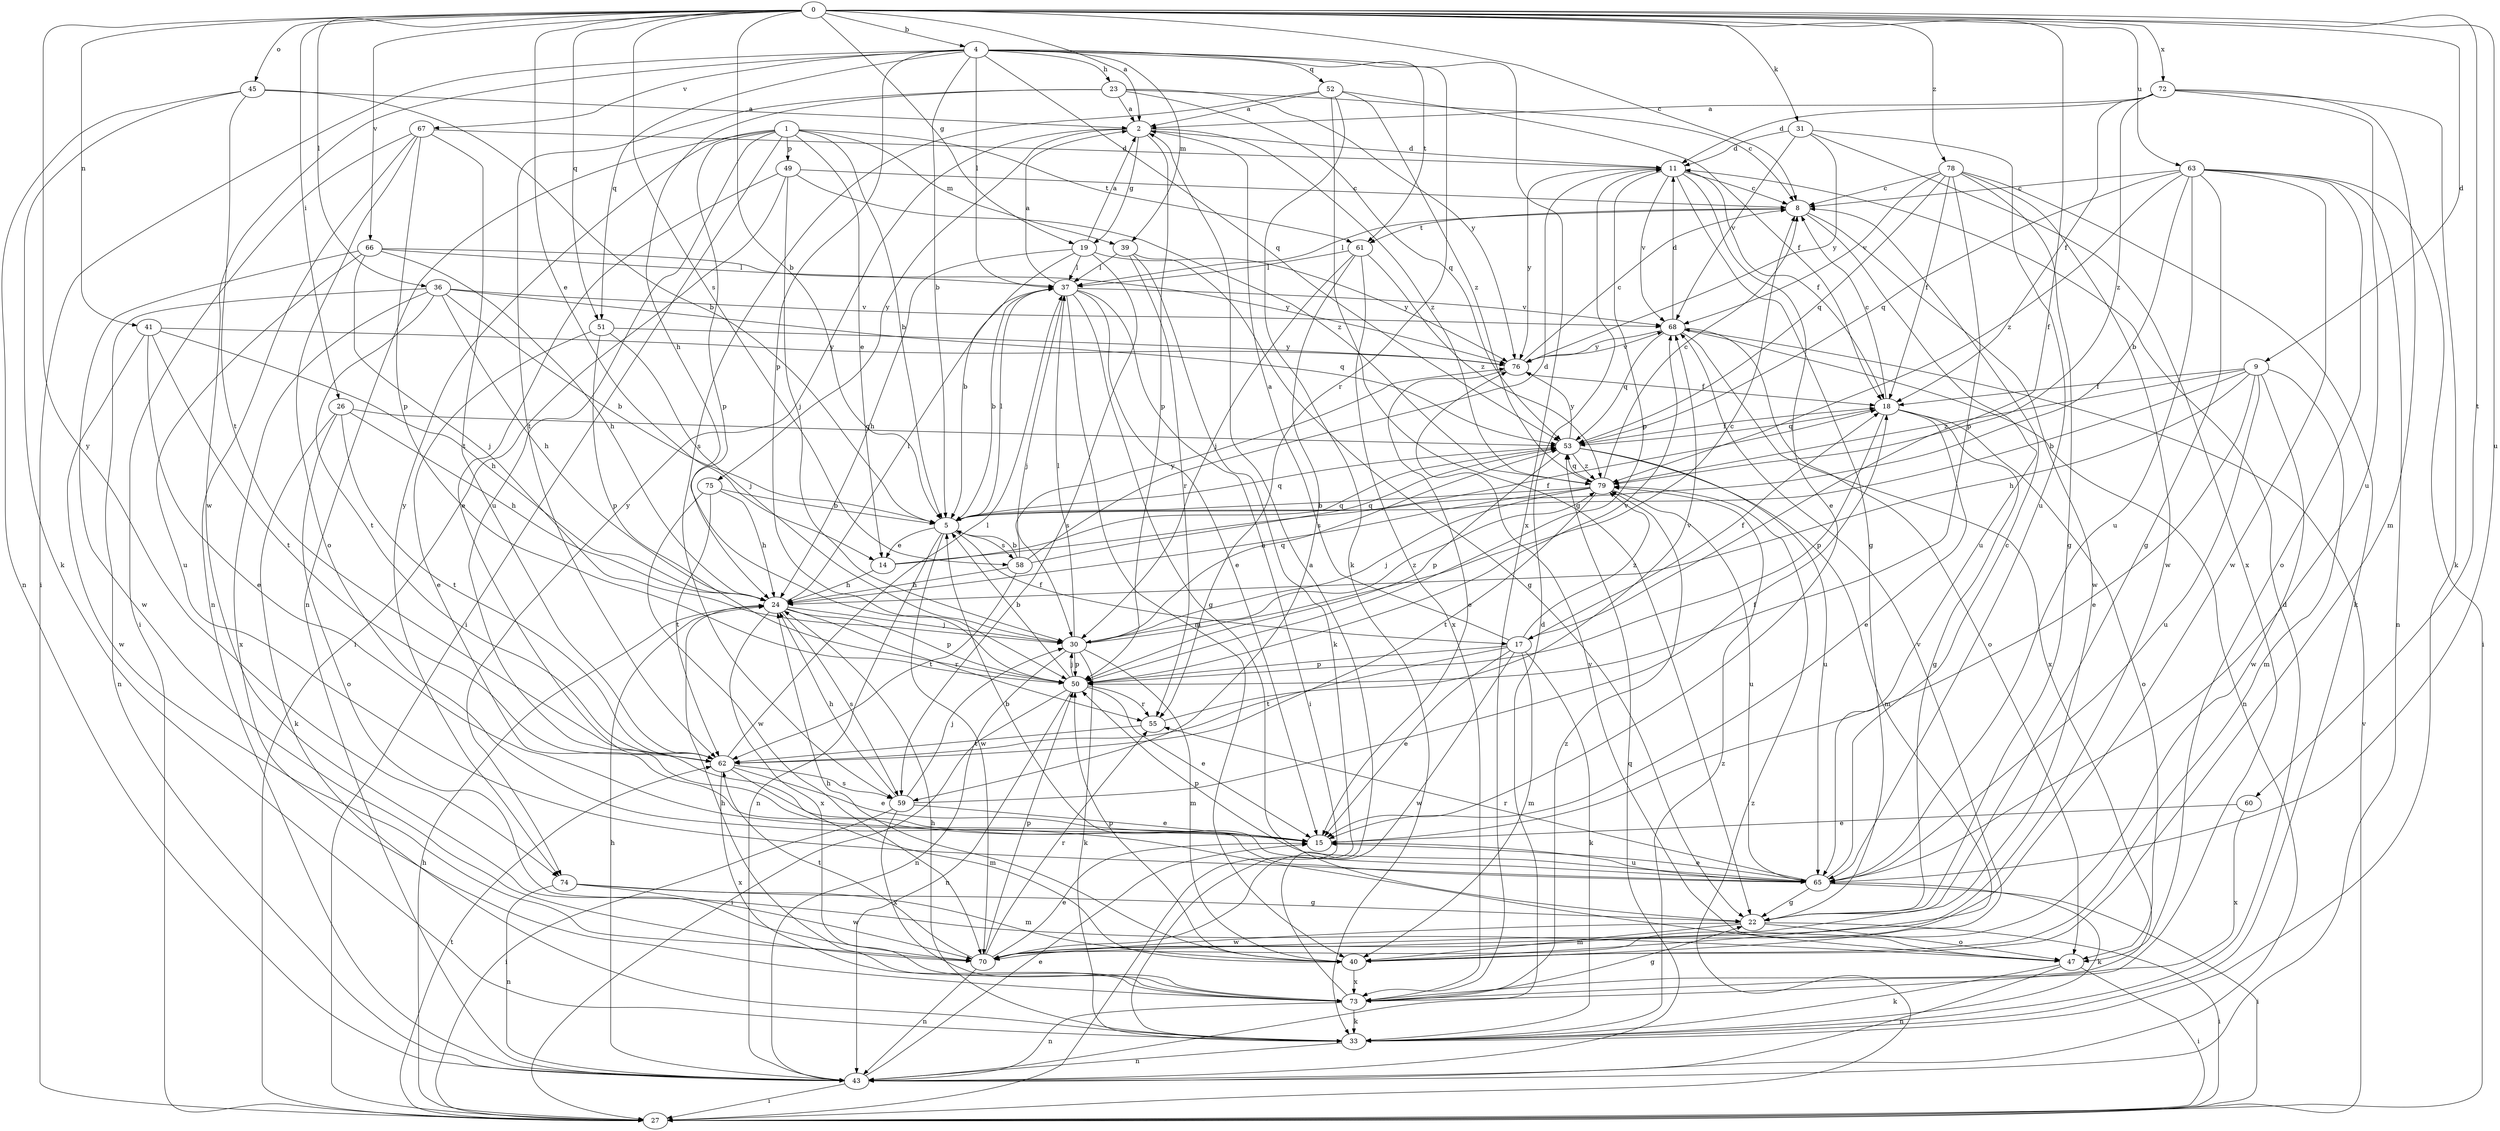 strict digraph  {
0;
1;
2;
4;
5;
8;
9;
11;
14;
15;
17;
18;
19;
22;
23;
24;
26;
27;
30;
31;
33;
36;
37;
39;
40;
41;
43;
45;
47;
49;
50;
51;
52;
53;
55;
58;
59;
60;
61;
62;
63;
65;
66;
67;
68;
70;
72;
73;
74;
75;
76;
78;
79;
0 -> 2  [label=a];
0 -> 4  [label=b];
0 -> 5  [label=b];
0 -> 8  [label=c];
0 -> 9  [label=d];
0 -> 14  [label=e];
0 -> 17  [label=f];
0 -> 19  [label=g];
0 -> 26  [label=i];
0 -> 31  [label=k];
0 -> 36  [label=l];
0 -> 41  [label=n];
0 -> 45  [label=o];
0 -> 51  [label=q];
0 -> 58  [label=s];
0 -> 60  [label=t];
0 -> 63  [label=u];
0 -> 65  [label=u];
0 -> 66  [label=v];
0 -> 72  [label=x];
0 -> 74  [label=y];
0 -> 78  [label=z];
1 -> 5  [label=b];
1 -> 14  [label=e];
1 -> 27  [label=i];
1 -> 39  [label=m];
1 -> 43  [label=n];
1 -> 49  [label=p];
1 -> 50  [label=p];
1 -> 61  [label=t];
1 -> 65  [label=u];
1 -> 74  [label=y];
2 -> 11  [label=d];
2 -> 19  [label=g];
2 -> 50  [label=p];
2 -> 74  [label=y];
2 -> 75  [label=y];
2 -> 79  [label=z];
4 -> 5  [label=b];
4 -> 23  [label=h];
4 -> 27  [label=i];
4 -> 37  [label=l];
4 -> 39  [label=m];
4 -> 50  [label=p];
4 -> 51  [label=q];
4 -> 52  [label=q];
4 -> 53  [label=q];
4 -> 55  [label=r];
4 -> 61  [label=t];
4 -> 67  [label=v];
4 -> 70  [label=w];
4 -> 73  [label=x];
5 -> 14  [label=e];
5 -> 17  [label=f];
5 -> 37  [label=l];
5 -> 43  [label=n];
5 -> 53  [label=q];
5 -> 58  [label=s];
5 -> 70  [label=w];
8 -> 37  [label=l];
8 -> 61  [label=t];
8 -> 65  [label=u];
8 -> 70  [label=w];
9 -> 5  [label=b];
9 -> 15  [label=e];
9 -> 18  [label=f];
9 -> 24  [label=h];
9 -> 40  [label=m];
9 -> 65  [label=u];
9 -> 70  [label=w];
9 -> 79  [label=z];
11 -> 8  [label=c];
11 -> 15  [label=e];
11 -> 18  [label=f];
11 -> 22  [label=g];
11 -> 50  [label=p];
11 -> 68  [label=v];
11 -> 76  [label=y];
14 -> 18  [label=f];
14 -> 24  [label=h];
14 -> 53  [label=q];
15 -> 65  [label=u];
17 -> 2  [label=a];
17 -> 15  [label=e];
17 -> 18  [label=f];
17 -> 33  [label=k];
17 -> 40  [label=m];
17 -> 50  [label=p];
17 -> 62  [label=t];
17 -> 70  [label=w];
17 -> 79  [label=z];
18 -> 8  [label=c];
18 -> 15  [label=e];
18 -> 22  [label=g];
18 -> 47  [label=o];
18 -> 50  [label=p];
18 -> 53  [label=q];
19 -> 2  [label=a];
19 -> 5  [label=b];
19 -> 24  [label=h];
19 -> 37  [label=l];
19 -> 59  [label=s];
19 -> 76  [label=y];
22 -> 27  [label=i];
22 -> 40  [label=m];
22 -> 47  [label=o];
22 -> 70  [label=w];
23 -> 2  [label=a];
23 -> 8  [label=c];
23 -> 24  [label=h];
23 -> 53  [label=q];
23 -> 62  [label=t];
23 -> 76  [label=y];
24 -> 30  [label=j];
24 -> 37  [label=l];
24 -> 50  [label=p];
24 -> 55  [label=r];
24 -> 59  [label=s];
24 -> 73  [label=x];
26 -> 24  [label=h];
26 -> 33  [label=k];
26 -> 47  [label=o];
26 -> 53  [label=q];
26 -> 62  [label=t];
27 -> 24  [label=h];
27 -> 62  [label=t];
27 -> 68  [label=v];
27 -> 79  [label=z];
30 -> 8  [label=c];
30 -> 33  [label=k];
30 -> 37  [label=l];
30 -> 40  [label=m];
30 -> 43  [label=n];
30 -> 50  [label=p];
30 -> 53  [label=q];
30 -> 79  [label=z];
31 -> 11  [label=d];
31 -> 65  [label=u];
31 -> 68  [label=v];
31 -> 73  [label=x];
31 -> 76  [label=y];
33 -> 11  [label=d];
33 -> 24  [label=h];
33 -> 43  [label=n];
33 -> 79  [label=z];
36 -> 5  [label=b];
36 -> 24  [label=h];
36 -> 43  [label=n];
36 -> 53  [label=q];
36 -> 62  [label=t];
36 -> 68  [label=v];
36 -> 73  [label=x];
37 -> 2  [label=a];
37 -> 5  [label=b];
37 -> 15  [label=e];
37 -> 22  [label=g];
37 -> 27  [label=i];
37 -> 30  [label=j];
37 -> 40  [label=m];
37 -> 68  [label=v];
39 -> 22  [label=g];
39 -> 33  [label=k];
39 -> 37  [label=l];
39 -> 55  [label=r];
40 -> 24  [label=h];
40 -> 50  [label=p];
40 -> 68  [label=v];
40 -> 73  [label=x];
41 -> 15  [label=e];
41 -> 24  [label=h];
41 -> 62  [label=t];
41 -> 70  [label=w];
41 -> 76  [label=y];
43 -> 11  [label=d];
43 -> 15  [label=e];
43 -> 24  [label=h];
43 -> 27  [label=i];
43 -> 53  [label=q];
45 -> 2  [label=a];
45 -> 5  [label=b];
45 -> 33  [label=k];
45 -> 43  [label=n];
45 -> 62  [label=t];
47 -> 27  [label=i];
47 -> 33  [label=k];
47 -> 43  [label=n];
47 -> 76  [label=y];
49 -> 8  [label=c];
49 -> 15  [label=e];
49 -> 27  [label=i];
49 -> 30  [label=j];
49 -> 79  [label=z];
50 -> 5  [label=b];
50 -> 15  [label=e];
50 -> 27  [label=i];
50 -> 30  [label=j];
50 -> 43  [label=n];
50 -> 55  [label=r];
50 -> 68  [label=v];
51 -> 15  [label=e];
51 -> 30  [label=j];
51 -> 50  [label=p];
51 -> 76  [label=y];
52 -> 2  [label=a];
52 -> 18  [label=f];
52 -> 22  [label=g];
52 -> 33  [label=k];
52 -> 59  [label=s];
52 -> 79  [label=z];
53 -> 18  [label=f];
53 -> 40  [label=m];
53 -> 50  [label=p];
53 -> 65  [label=u];
53 -> 76  [label=y];
53 -> 79  [label=z];
55 -> 62  [label=t];
55 -> 68  [label=v];
58 -> 5  [label=b];
58 -> 11  [label=d];
58 -> 24  [label=h];
58 -> 53  [label=q];
58 -> 62  [label=t];
58 -> 76  [label=y];
59 -> 15  [label=e];
59 -> 18  [label=f];
59 -> 24  [label=h];
59 -> 27  [label=i];
59 -> 30  [label=j];
59 -> 73  [label=x];
60 -> 15  [label=e];
60 -> 73  [label=x];
61 -> 30  [label=j];
61 -> 37  [label=l];
61 -> 59  [label=s];
61 -> 73  [label=x];
61 -> 79  [label=z];
62 -> 15  [label=e];
62 -> 37  [label=l];
62 -> 40  [label=m];
62 -> 59  [label=s];
62 -> 73  [label=x];
63 -> 5  [label=b];
63 -> 8  [label=c];
63 -> 22  [label=g];
63 -> 27  [label=i];
63 -> 43  [label=n];
63 -> 47  [label=o];
63 -> 53  [label=q];
63 -> 65  [label=u];
63 -> 70  [label=w];
63 -> 79  [label=z];
65 -> 5  [label=b];
65 -> 8  [label=c];
65 -> 15  [label=e];
65 -> 22  [label=g];
65 -> 27  [label=i];
65 -> 33  [label=k];
65 -> 50  [label=p];
65 -> 55  [label=r];
66 -> 24  [label=h];
66 -> 30  [label=j];
66 -> 37  [label=l];
66 -> 65  [label=u];
66 -> 70  [label=w];
66 -> 76  [label=y];
67 -> 11  [label=d];
67 -> 27  [label=i];
67 -> 43  [label=n];
67 -> 47  [label=o];
67 -> 50  [label=p];
67 -> 62  [label=t];
68 -> 11  [label=d];
68 -> 43  [label=n];
68 -> 47  [label=o];
68 -> 53  [label=q];
68 -> 73  [label=x];
68 -> 76  [label=y];
70 -> 15  [label=e];
70 -> 43  [label=n];
70 -> 50  [label=p];
70 -> 55  [label=r];
70 -> 62  [label=t];
72 -> 2  [label=a];
72 -> 11  [label=d];
72 -> 18  [label=f];
72 -> 33  [label=k];
72 -> 40  [label=m];
72 -> 65  [label=u];
72 -> 79  [label=z];
73 -> 2  [label=a];
73 -> 22  [label=g];
73 -> 24  [label=h];
73 -> 33  [label=k];
73 -> 43  [label=n];
73 -> 79  [label=z];
74 -> 22  [label=g];
74 -> 40  [label=m];
74 -> 43  [label=n];
74 -> 70  [label=w];
75 -> 5  [label=b];
75 -> 24  [label=h];
75 -> 62  [label=t];
75 -> 70  [label=w];
76 -> 8  [label=c];
76 -> 15  [label=e];
76 -> 18  [label=f];
76 -> 68  [label=v];
78 -> 8  [label=c];
78 -> 18  [label=f];
78 -> 22  [label=g];
78 -> 33  [label=k];
78 -> 50  [label=p];
78 -> 53  [label=q];
78 -> 68  [label=v];
78 -> 70  [label=w];
79 -> 5  [label=b];
79 -> 8  [label=c];
79 -> 24  [label=h];
79 -> 30  [label=j];
79 -> 53  [label=q];
79 -> 62  [label=t];
79 -> 65  [label=u];
}
